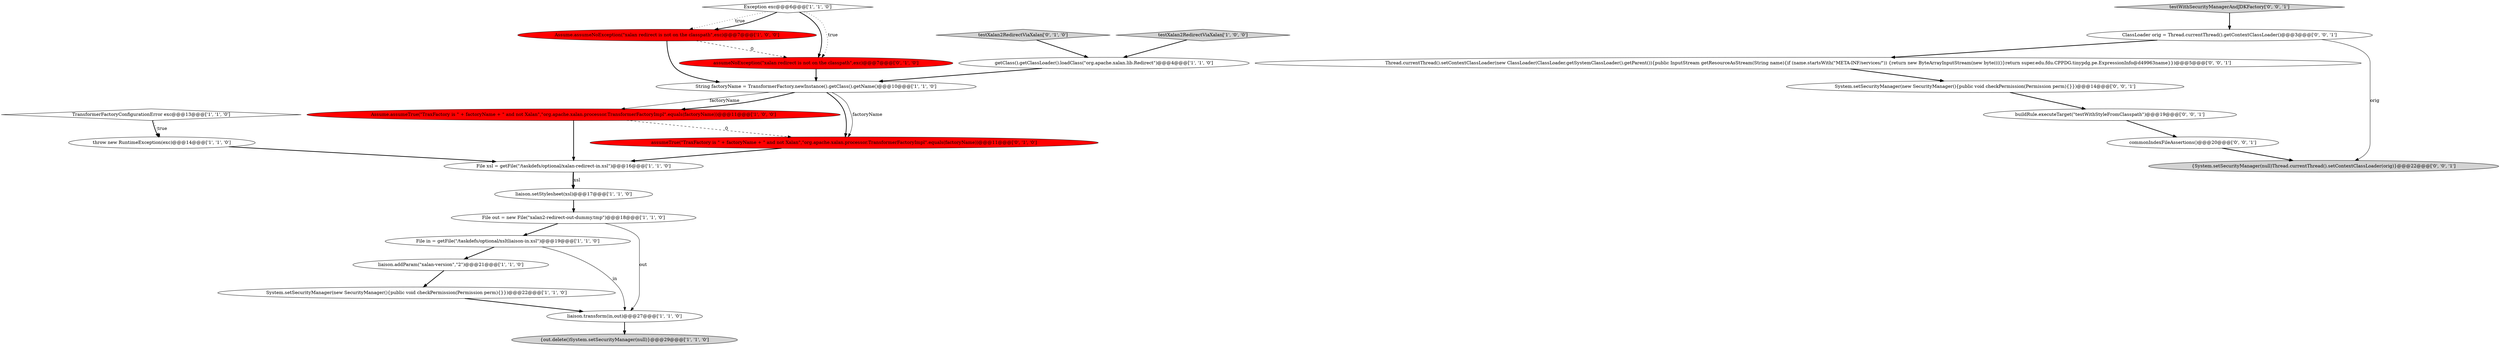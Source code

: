 digraph {
2 [style = filled, label = "String factoryName = TransformerFactory.newInstance().getClass().getName()@@@10@@@['1', '1', '0']", fillcolor = white, shape = ellipse image = "AAA0AAABBB1BBB"];
22 [style = filled, label = "ClassLoader orig = Thread.currentThread().getContextClassLoader()@@@3@@@['0', '0', '1']", fillcolor = white, shape = ellipse image = "AAA0AAABBB3BBB"];
19 [style = filled, label = "Thread.currentThread().setContextClassLoader(new ClassLoader(ClassLoader.getSystemClassLoader().getParent()){public InputStream getResourceAsStream(String name){if (name.startsWith(\"META-INF/services/\")) {return new ByteArrayInputStream(new byte(((()}return super.edu.fdu.CPPDG.tinypdg.pe.ExpressionInfo@d49963name}})@@@5@@@['0', '0', '1']", fillcolor = white, shape = ellipse image = "AAA0AAABBB3BBB"];
7 [style = filled, label = "File xsl = getFile(\"/taskdefs/optional/xalan-redirect-in.xsl\")@@@16@@@['1', '1', '0']", fillcolor = white, shape = ellipse image = "AAA0AAABBB1BBB"];
18 [style = filled, label = "testXalan2RedirectViaXalan['0', '1', '0']", fillcolor = lightgray, shape = diamond image = "AAA0AAABBB2BBB"];
6 [style = filled, label = "Exception exc@@@6@@@['1', '1', '0']", fillcolor = white, shape = diamond image = "AAA0AAABBB1BBB"];
11 [style = filled, label = "{out.delete()System.setSecurityManager(null)}@@@29@@@['1', '1', '0']", fillcolor = lightgray, shape = ellipse image = "AAA0AAABBB1BBB"];
1 [style = filled, label = "Assume.assumeNoException(\"xalan redirect is not on the classpath\",exc)@@@7@@@['1', '0', '0']", fillcolor = red, shape = ellipse image = "AAA1AAABBB1BBB"];
5 [style = filled, label = "liaison.addParam(\"xalan-version\",\"2\")@@@21@@@['1', '1', '0']", fillcolor = white, shape = ellipse image = "AAA0AAABBB1BBB"];
8 [style = filled, label = "throw new RuntimeException(exc)@@@14@@@['1', '1', '0']", fillcolor = white, shape = ellipse image = "AAA0AAABBB1BBB"];
0 [style = filled, label = "System.setSecurityManager(new SecurityManager(){public void checkPermission(Permission perm){}})@@@22@@@['1', '1', '0']", fillcolor = white, shape = ellipse image = "AAA0AAABBB1BBB"];
21 [style = filled, label = "{System.setSecurityManager(null)Thread.currentThread().setContextClassLoader(orig)}@@@22@@@['0', '0', '1']", fillcolor = lightgray, shape = ellipse image = "AAA0AAABBB3BBB"];
24 [style = filled, label = "commonIndexFileAssertions()@@@20@@@['0', '0', '1']", fillcolor = white, shape = ellipse image = "AAA0AAABBB3BBB"];
12 [style = filled, label = "Assume.assumeTrue(\"TraxFactory is \" + factoryName + \" and not Xalan\",\"org.apache.xalan.processor.TransformerFactoryImpl\".equals(factoryName))@@@11@@@['1', '0', '0']", fillcolor = red, shape = ellipse image = "AAA1AAABBB1BBB"];
23 [style = filled, label = "testWithSecurityManagerAndJDKFactory['0', '0', '1']", fillcolor = lightgray, shape = diamond image = "AAA0AAABBB3BBB"];
20 [style = filled, label = "buildRule.executeTarget(\"testWithStyleFromClasspath\")@@@19@@@['0', '0', '1']", fillcolor = white, shape = ellipse image = "AAA0AAABBB3BBB"];
3 [style = filled, label = "liaison.setStylesheet(xsl)@@@17@@@['1', '1', '0']", fillcolor = white, shape = ellipse image = "AAA0AAABBB1BBB"];
4 [style = filled, label = "File out = new File(\"xalan2-redirect-out-dummy.tmp\")@@@18@@@['1', '1', '0']", fillcolor = white, shape = ellipse image = "AAA0AAABBB1BBB"];
15 [style = filled, label = "File in = getFile(\"/taskdefs/optional/xsltliaison-in.xsl\")@@@19@@@['1', '1', '0']", fillcolor = white, shape = ellipse image = "AAA0AAABBB1BBB"];
13 [style = filled, label = "testXalan2RedirectViaXalan['1', '0', '0']", fillcolor = lightgray, shape = diamond image = "AAA0AAABBB1BBB"];
9 [style = filled, label = "TransformerFactoryConfigurationError exc@@@13@@@['1', '1', '0']", fillcolor = white, shape = diamond image = "AAA0AAABBB1BBB"];
10 [style = filled, label = "liaison.transform(in,out)@@@27@@@['1', '1', '0']", fillcolor = white, shape = ellipse image = "AAA0AAABBB1BBB"];
16 [style = filled, label = "assumeNoException(\"xalan redirect is not on the classpath\",exc)@@@7@@@['0', '1', '0']", fillcolor = red, shape = ellipse image = "AAA1AAABBB2BBB"];
17 [style = filled, label = "assumeTrue(\"TraxFactory is \" + factoryName + \" and not Xalan\",\"org.apache.xalan.processor.TransformerFactoryImpl\".equals(factoryName))@@@11@@@['0', '1', '0']", fillcolor = red, shape = ellipse image = "AAA1AAABBB2BBB"];
25 [style = filled, label = "System.setSecurityManager(new SecurityManager(){public void checkPermission(Permission perm){}})@@@14@@@['0', '0', '1']", fillcolor = white, shape = ellipse image = "AAA0AAABBB3BBB"];
14 [style = filled, label = "getClass().getClassLoader().loadClass(\"org.apache.xalan.lib.Redirect\")@@@4@@@['1', '1', '0']", fillcolor = white, shape = ellipse image = "AAA0AAABBB1BBB"];
2->17 [style = bold, label=""];
22->19 [style = bold, label=""];
2->12 [style = solid, label="factoryName"];
22->21 [style = solid, label="orig"];
4->15 [style = bold, label=""];
2->17 [style = solid, label="factoryName"];
6->1 [style = dotted, label="true"];
12->17 [style = dashed, label="0"];
15->10 [style = solid, label="in"];
16->2 [style = bold, label=""];
9->8 [style = bold, label=""];
3->4 [style = bold, label=""];
12->7 [style = bold, label=""];
7->3 [style = bold, label=""];
15->5 [style = bold, label=""];
2->12 [style = bold, label=""];
8->7 [style = bold, label=""];
19->25 [style = bold, label=""];
9->8 [style = dotted, label="true"];
17->7 [style = bold, label=""];
6->1 [style = bold, label=""];
25->20 [style = bold, label=""];
0->10 [style = bold, label=""];
23->22 [style = bold, label=""];
5->0 [style = bold, label=""];
24->21 [style = bold, label=""];
6->16 [style = bold, label=""];
1->16 [style = dashed, label="0"];
4->10 [style = solid, label="out"];
1->2 [style = bold, label=""];
14->2 [style = bold, label=""];
20->24 [style = bold, label=""];
13->14 [style = bold, label=""];
18->14 [style = bold, label=""];
7->3 [style = solid, label="xsl"];
6->16 [style = dotted, label="true"];
10->11 [style = bold, label=""];
}
